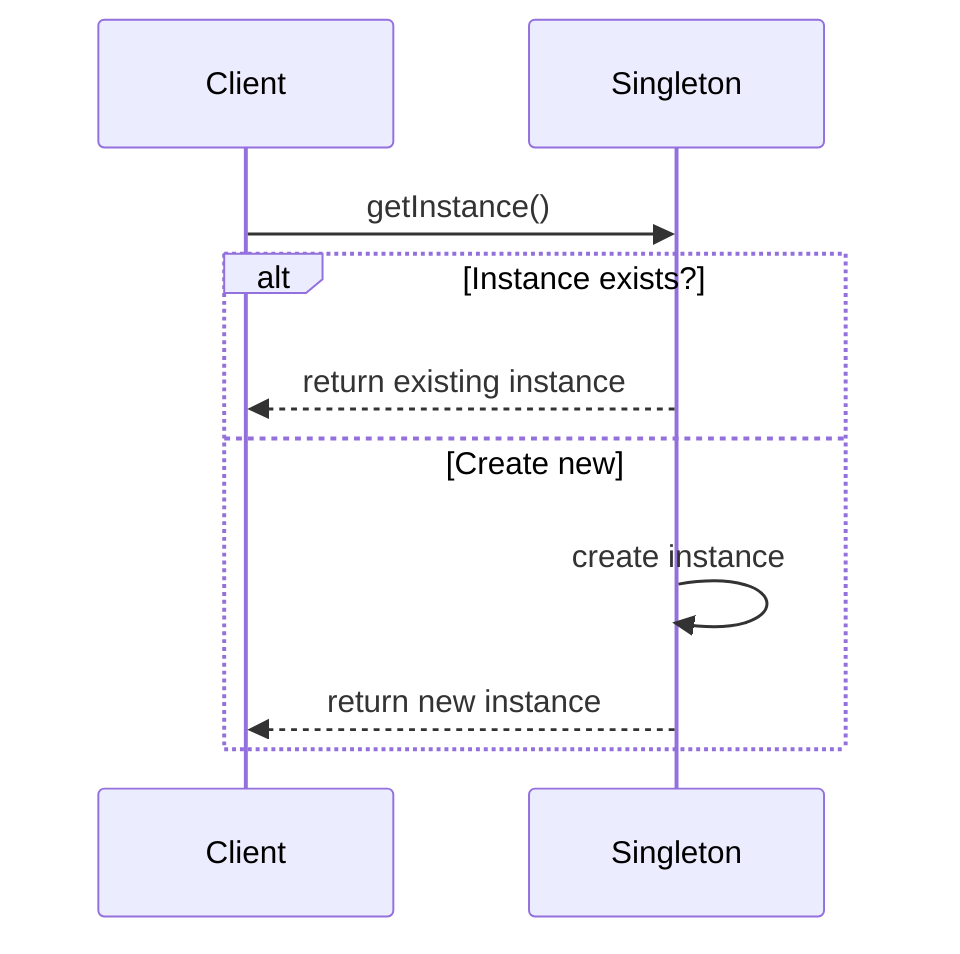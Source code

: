%% Singleton – Sequence Diagram (Mermaid)
sequenceDiagram
    participant Client
    participant Singleton
    Client->>Singleton: getInstance()
    alt Instance exists?
        Singleton-->>Client: return existing instance
    else Create new
        Singleton->>Singleton: create instance
        Singleton-->>Client: return new instance
    end